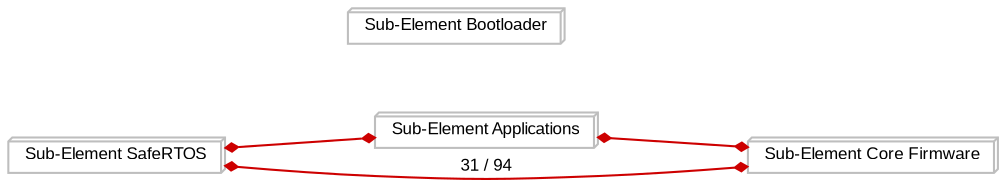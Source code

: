digraph "" {
  graph [pack="true", packmode="clust", compound="true", label="", fillcolor="#FFFFFF", fontsize="8", fontname="Arial", style="rounded,filled", rankdir="LR", ranksep="1.0"];
  node [fixedsize="false", width="0.0", compound="true", label="", height="0.0", fillcolor="white", node_initialized="no", fontsize="8", style="filled", fontname="Arial", shape="rectangle", color="grey"];
  edge [fontcolor="black", lhead="", arrowhead="normal", arrowsize="0.5", compound="true", label="", fontsize="8", dir="forward", fontname="Arial", arrowtail="none", ltail="", color="black"];
  __N1 [label="Sub-Element Applications", fillcolor="#ffffff", style="filled", shape="box3d", color="#bebebe"];
  __N2 [label="Sub-Element SafeRTOS", fillcolor="#ffffff", style="filled", shape="box3d", color="#bebebe"];
  __N3 [label="Sub-Element Core Firmware", fillcolor="#ffffff", style="filled", shape="box3d", color="#bebebe"];
  __N4 [label="Sub-Element Bootloader", fillcolor="#ffffff", style="filled", shape="box3d", color="#bebebe"];
  __N2 -> __N1 [arrowhead="diamond", label="3 / 123", dir="both", arrowtail="diamond", color="#cd0000"];
  __N2 -> __N3 [arrowhead="diamond", label="31 / 94", dir="both", arrowtail="diamond", color="#cd0000"];
  __N1 -> __N3 [arrowhead="diamond", label="432 / 13", dir="both", arrowtail="diamond", color="#cd0000"];
}
